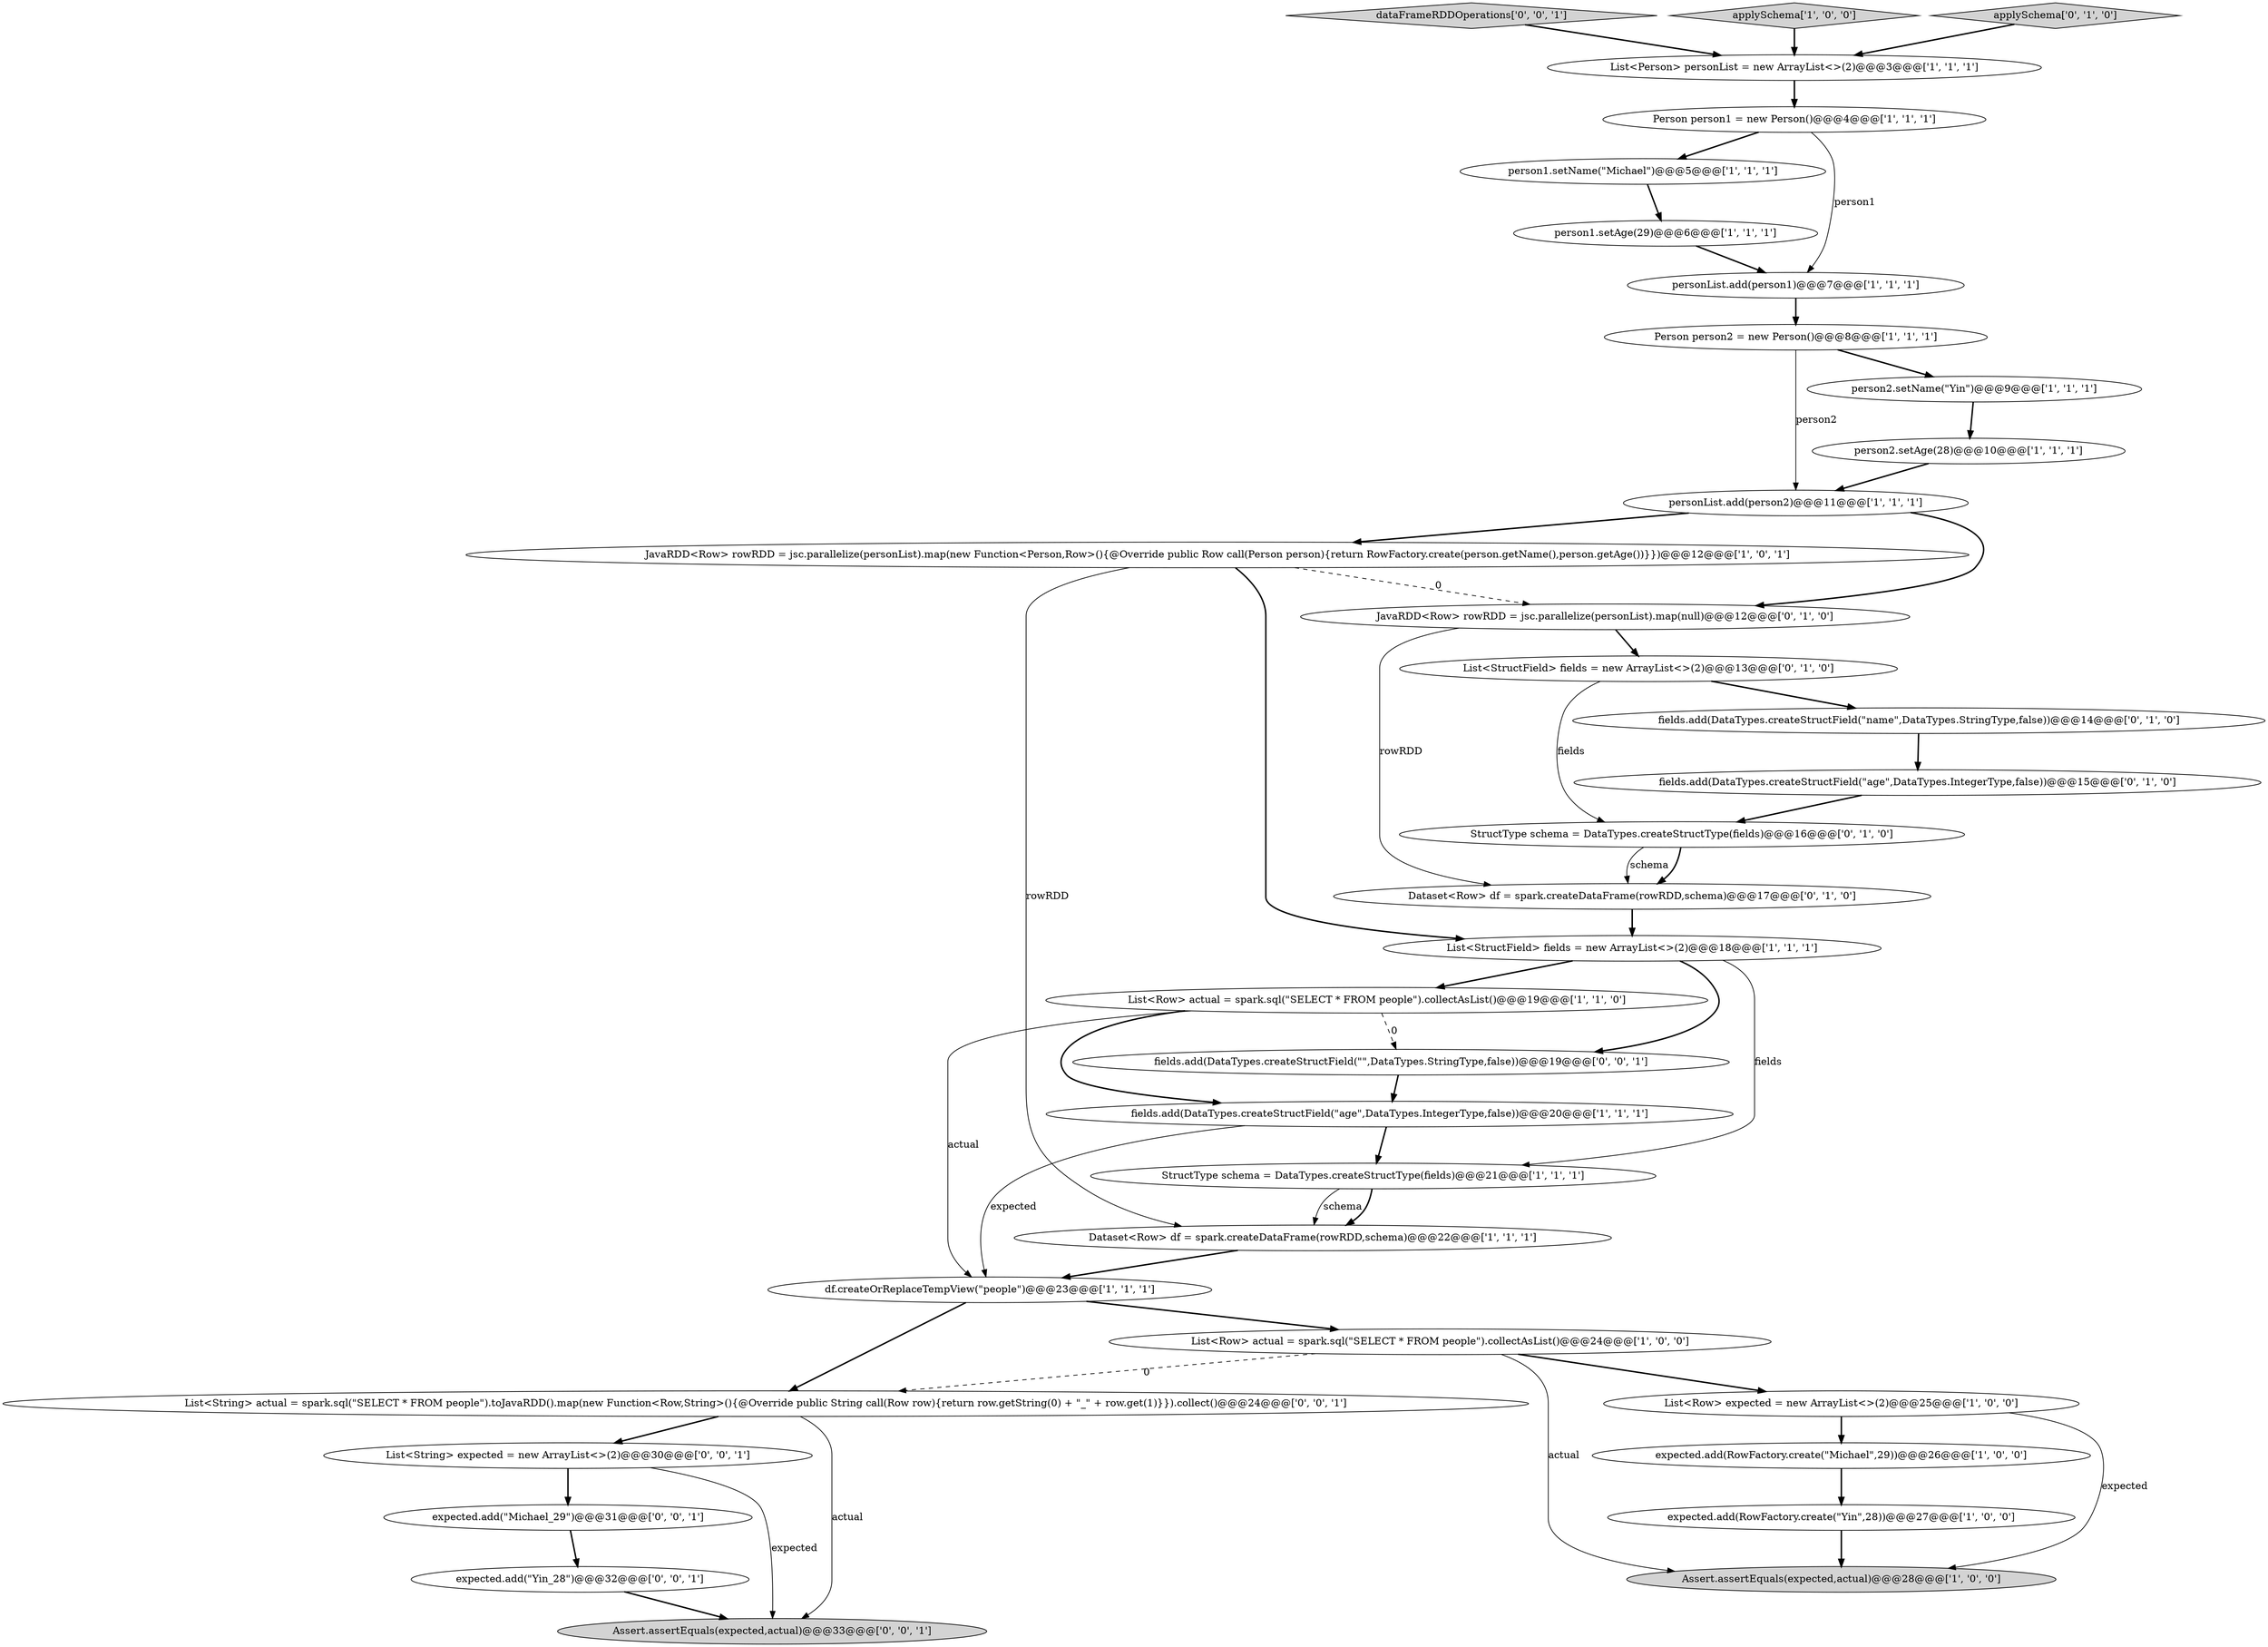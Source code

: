 digraph {
18 [style = filled, label = "fields.add(DataTypes.createStructField(\"age\",DataTypes.IntegerType,false))@@@20@@@['1', '1', '1']", fillcolor = white, shape = ellipse image = "AAA0AAABBB1BBB"];
15 [style = filled, label = "List<Person> personList = new ArrayList<>(2)@@@3@@@['1', '1', '1']", fillcolor = white, shape = ellipse image = "AAA0AAABBB1BBB"];
12 [style = filled, label = "Person person2 = new Person()@@@8@@@['1', '1', '1']", fillcolor = white, shape = ellipse image = "AAA0AAABBB1BBB"];
3 [style = filled, label = "JavaRDD<Row> rowRDD = jsc.parallelize(personList).map(new Function<Person,Row>(){@Override public Row call(Person person){return RowFactory.create(person.getName(),person.getAge())}})@@@12@@@['1', '0', '1']", fillcolor = white, shape = ellipse image = "AAA0AAABBB1BBB"];
17 [style = filled, label = "person1.setAge(29)@@@6@@@['1', '1', '1']", fillcolor = white, shape = ellipse image = "AAA0AAABBB1BBB"];
29 [style = filled, label = "expected.add(\"Michael_29\")@@@31@@@['0', '0', '1']", fillcolor = white, shape = ellipse image = "AAA0AAABBB3BBB"];
32 [style = filled, label = "dataFrameRDDOperations['0', '0', '1']", fillcolor = lightgray, shape = diamond image = "AAA0AAABBB3BBB"];
2 [style = filled, label = "expected.add(RowFactory.create(\"Yin\",28))@@@27@@@['1', '0', '0']", fillcolor = white, shape = ellipse image = "AAA0AAABBB1BBB"];
11 [style = filled, label = "personList.add(person1)@@@7@@@['1', '1', '1']", fillcolor = white, shape = ellipse image = "AAA0AAABBB1BBB"];
34 [style = filled, label = "Assert.assertEquals(expected,actual)@@@33@@@['0', '0', '1']", fillcolor = lightgray, shape = ellipse image = "AAA0AAABBB3BBB"];
23 [style = filled, label = "List<StructField> fields = new ArrayList<>(2)@@@13@@@['0', '1', '0']", fillcolor = white, shape = ellipse image = "AAA0AAABBB2BBB"];
4 [style = filled, label = "applySchema['1', '0', '0']", fillcolor = lightgray, shape = diamond image = "AAA0AAABBB1BBB"];
8 [style = filled, label = "personList.add(person2)@@@11@@@['1', '1', '1']", fillcolor = white, shape = ellipse image = "AAA0AAABBB1BBB"];
0 [style = filled, label = "List<Row> expected = new ArrayList<>(2)@@@25@@@['1', '0', '0']", fillcolor = white, shape = ellipse image = "AAA0AAABBB1BBB"];
19 [style = filled, label = "List<Row> actual = spark.sql(\"SELECT * FROM people\").collectAsList()@@@24@@@['1', '0', '0']", fillcolor = white, shape = ellipse image = "AAA0AAABBB1BBB"];
14 [style = filled, label = "df.createOrReplaceTempView(\"people\")@@@23@@@['1', '1', '1']", fillcolor = white, shape = ellipse image = "AAA0AAABBB1BBB"];
1 [style = filled, label = "Dataset<Row> df = spark.createDataFrame(rowRDD,schema)@@@22@@@['1', '1', '1']", fillcolor = white, shape = ellipse image = "AAA0AAABBB1BBB"];
7 [style = filled, label = "person2.setAge(28)@@@10@@@['1', '1', '1']", fillcolor = white, shape = ellipse image = "AAA0AAABBB1BBB"];
10 [style = filled, label = "person2.setName(\"Yin\")@@@9@@@['1', '1', '1']", fillcolor = white, shape = ellipse image = "AAA0AAABBB1BBB"];
24 [style = filled, label = "fields.add(DataTypes.createStructField(\"age\",DataTypes.IntegerType,false))@@@15@@@['0', '1', '0']", fillcolor = white, shape = ellipse image = "AAA0AAABBB2BBB"];
27 [style = filled, label = "JavaRDD<Row> rowRDD = jsc.parallelize(personList).map(null)@@@12@@@['0', '1', '0']", fillcolor = white, shape = ellipse image = "AAA1AAABBB2BBB"];
5 [style = filled, label = "Person person1 = new Person()@@@4@@@['1', '1', '1']", fillcolor = white, shape = ellipse image = "AAA0AAABBB1BBB"];
9 [style = filled, label = "Assert.assertEquals(expected,actual)@@@28@@@['1', '0', '0']", fillcolor = lightgray, shape = ellipse image = "AAA0AAABBB1BBB"];
25 [style = filled, label = "fields.add(DataTypes.createStructField(\"name\",DataTypes.StringType,false))@@@14@@@['0', '1', '0']", fillcolor = white, shape = ellipse image = "AAA0AAABBB2BBB"];
35 [style = filled, label = "expected.add(\"Yin_28\")@@@32@@@['0', '0', '1']", fillcolor = white, shape = ellipse image = "AAA0AAABBB3BBB"];
13 [style = filled, label = "person1.setName(\"Michael\")@@@5@@@['1', '1', '1']", fillcolor = white, shape = ellipse image = "AAA0AAABBB1BBB"];
28 [style = filled, label = "StructType schema = DataTypes.createStructType(fields)@@@16@@@['0', '1', '0']", fillcolor = white, shape = ellipse image = "AAA0AAABBB2BBB"];
31 [style = filled, label = "List<String> expected = new ArrayList<>(2)@@@30@@@['0', '0', '1']", fillcolor = white, shape = ellipse image = "AAA0AAABBB3BBB"];
33 [style = filled, label = "List<String> actual = spark.sql(\"SELECT * FROM people\").toJavaRDD().map(new Function<Row,String>(){@Override public String call(Row row){return row.getString(0) + \"_\" + row.get(1)}}).collect()@@@24@@@['0', '0', '1']", fillcolor = white, shape = ellipse image = "AAA0AAABBB3BBB"];
26 [style = filled, label = "Dataset<Row> df = spark.createDataFrame(rowRDD,schema)@@@17@@@['0', '1', '0']", fillcolor = white, shape = ellipse image = "AAA0AAABBB2BBB"];
21 [style = filled, label = "List<Row> actual = spark.sql(\"SELECT * FROM people\").collectAsList()@@@19@@@['1', '1', '0']", fillcolor = white, shape = ellipse image = "AAA0AAABBB1BBB"];
16 [style = filled, label = "StructType schema = DataTypes.createStructType(fields)@@@21@@@['1', '1', '1']", fillcolor = white, shape = ellipse image = "AAA0AAABBB1BBB"];
22 [style = filled, label = "applySchema['0', '1', '0']", fillcolor = lightgray, shape = diamond image = "AAA0AAABBB2BBB"];
6 [style = filled, label = "List<StructField> fields = new ArrayList<>(2)@@@18@@@['1', '1', '1']", fillcolor = white, shape = ellipse image = "AAA0AAABBB1BBB"];
30 [style = filled, label = "fields.add(DataTypes.createStructField(\"\",DataTypes.StringType,false))@@@19@@@['0', '0', '1']", fillcolor = white, shape = ellipse image = "AAA0AAABBB3BBB"];
20 [style = filled, label = "expected.add(RowFactory.create(\"Michael\",29))@@@26@@@['1', '0', '0']", fillcolor = white, shape = ellipse image = "AAA0AAABBB1BBB"];
26->6 [style = bold, label=""];
16->1 [style = solid, label="schema"];
23->25 [style = bold, label=""];
7->8 [style = bold, label=""];
31->34 [style = solid, label="expected"];
11->12 [style = bold, label=""];
33->31 [style = bold, label=""];
19->9 [style = solid, label="actual"];
6->16 [style = solid, label="fields"];
30->18 [style = bold, label=""];
13->17 [style = bold, label=""];
19->33 [style = dashed, label="0"];
25->24 [style = bold, label=""];
29->35 [style = bold, label=""];
28->26 [style = bold, label=""];
27->23 [style = bold, label=""];
3->27 [style = dashed, label="0"];
19->0 [style = bold, label=""];
14->19 [style = bold, label=""];
22->15 [style = bold, label=""];
23->28 [style = solid, label="fields"];
1->14 [style = bold, label=""];
8->3 [style = bold, label=""];
5->13 [style = bold, label=""];
8->27 [style = bold, label=""];
3->6 [style = bold, label=""];
6->21 [style = bold, label=""];
12->8 [style = solid, label="person2"];
12->10 [style = bold, label=""];
0->20 [style = bold, label=""];
10->7 [style = bold, label=""];
2->9 [style = bold, label=""];
16->1 [style = bold, label=""];
5->11 [style = solid, label="person1"];
27->26 [style = solid, label="rowRDD"];
21->18 [style = bold, label=""];
33->34 [style = solid, label="actual"];
18->16 [style = bold, label=""];
15->5 [style = bold, label=""];
14->33 [style = bold, label=""];
17->11 [style = bold, label=""];
18->14 [style = solid, label="expected"];
21->30 [style = dashed, label="0"];
28->26 [style = solid, label="schema"];
20->2 [style = bold, label=""];
31->29 [style = bold, label=""];
24->28 [style = bold, label=""];
4->15 [style = bold, label=""];
3->1 [style = solid, label="rowRDD"];
35->34 [style = bold, label=""];
21->14 [style = solid, label="actual"];
32->15 [style = bold, label=""];
0->9 [style = solid, label="expected"];
6->30 [style = bold, label=""];
}
